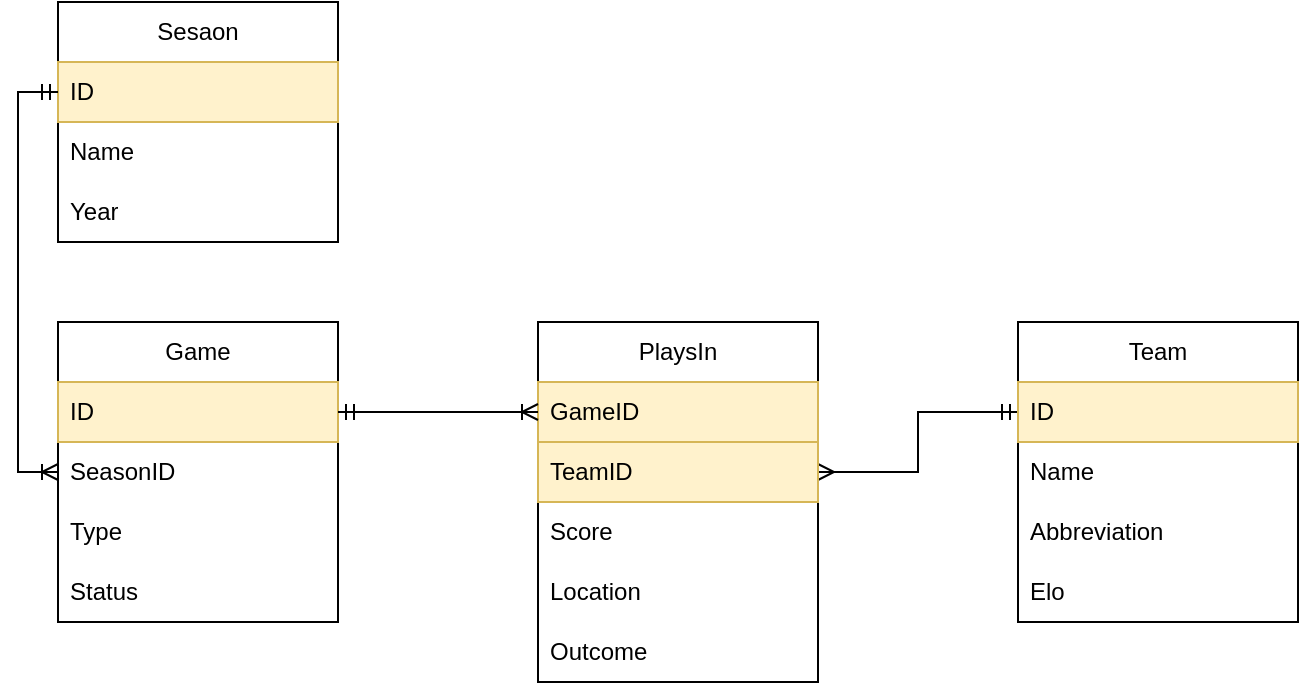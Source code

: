 <mxfile version="20.6.2" type="device"><diagram id="RiUuHKqg4o4JIBHAI4Gs" name="Page-1"><mxGraphModel dx="624" dy="1145" grid="1" gridSize="10" guides="1" tooltips="1" connect="1" arrows="1" fold="1" page="1" pageScale="1" pageWidth="827" pageHeight="1169" math="0" shadow="0"><root><mxCell id="0"/><mxCell id="1" parent="0"/><mxCell id="CN-kLL7iOrT_nmzKN6D1-10" style="edgeStyle=orthogonalEdgeStyle;rounded=0;orthogonalLoop=1;jettySize=auto;html=1;entryX=0;entryY=0.5;entryDx=0;entryDy=0;endArrow=ERmandOne;endFill=0;startArrow=ERmany;startFill=0;exitX=1;exitY=0.5;exitDx=0;exitDy=0;" edge="1" parent="1" source="CN-kLL7iOrT_nmzKN6D1-15" target="cWgczSZFXqWXhdJgMS6Q-9"><mxGeometry relative="1" as="geometry"/></mxCell><mxCell id="cWgczSZFXqWXhdJgMS6Q-1" value="Game" style="swimlane;fontStyle=0;childLayout=stackLayout;horizontal=1;startSize=30;horizontalStack=0;resizeParent=1;resizeParentMax=0;resizeLast=0;collapsible=1;marginBottom=0;whiteSpace=wrap;html=1;" parent="1" vertex="1"><mxGeometry x="110" y="520" width="140" height="150" as="geometry"/></mxCell><mxCell id="cWgczSZFXqWXhdJgMS6Q-2" value="ID" style="text;strokeColor=#d6b656;fillColor=#fff2cc;align=left;verticalAlign=middle;spacingLeft=4;spacingRight=4;overflow=hidden;points=[[0,0.5],[1,0.5]];portConstraint=eastwest;rotatable=0;whiteSpace=wrap;html=1;" parent="cWgczSZFXqWXhdJgMS6Q-1" vertex="1"><mxGeometry y="30" width="140" height="30" as="geometry"/></mxCell><mxCell id="cWgczSZFXqWXhdJgMS6Q-3" value="SeasonID" style="text;strokeColor=none;fillColor=none;align=left;verticalAlign=middle;spacingLeft=4;spacingRight=4;overflow=hidden;points=[[0,0.5],[1,0.5]];portConstraint=eastwest;rotatable=0;whiteSpace=wrap;html=1;" parent="cWgczSZFXqWXhdJgMS6Q-1" vertex="1"><mxGeometry y="60" width="140" height="30" as="geometry"/></mxCell><mxCell id="CN-kLL7iOrT_nmzKN6D1-24" value="Type" style="text;strokeColor=none;fillColor=none;align=left;verticalAlign=middle;spacingLeft=4;spacingRight=4;overflow=hidden;points=[[0,0.5],[1,0.5]];portConstraint=eastwest;rotatable=0;whiteSpace=wrap;html=1;" vertex="1" parent="cWgczSZFXqWXhdJgMS6Q-1"><mxGeometry y="90" width="140" height="30" as="geometry"/></mxCell><mxCell id="CN-kLL7iOrT_nmzKN6D1-21" value="Status" style="text;strokeColor=none;fillColor=none;align=left;verticalAlign=middle;spacingLeft=4;spacingRight=4;overflow=hidden;points=[[0,0.5],[1,0.5]];portConstraint=eastwest;rotatable=0;whiteSpace=wrap;html=1;" vertex="1" parent="cWgczSZFXqWXhdJgMS6Q-1"><mxGeometry y="120" width="140" height="30" as="geometry"/></mxCell><mxCell id="cWgczSZFXqWXhdJgMS6Q-8" value="Team" style="swimlane;fontStyle=0;childLayout=stackLayout;horizontal=1;startSize=30;horizontalStack=0;resizeParent=1;resizeParentMax=0;resizeLast=0;collapsible=1;marginBottom=0;whiteSpace=wrap;html=1;" parent="1" vertex="1"><mxGeometry x="590" y="520" width="140" height="150" as="geometry"/></mxCell><mxCell id="cWgczSZFXqWXhdJgMS6Q-9" value="ID" style="text;strokeColor=#d6b656;fillColor=#fff2cc;align=left;verticalAlign=middle;spacingLeft=4;spacingRight=4;overflow=hidden;points=[[0,0.5],[1,0.5]];portConstraint=eastwest;rotatable=0;whiteSpace=wrap;html=1;" parent="cWgczSZFXqWXhdJgMS6Q-8" vertex="1"><mxGeometry y="30" width="140" height="30" as="geometry"/></mxCell><mxCell id="cWgczSZFXqWXhdJgMS6Q-10" value="Name" style="text;strokeColor=none;fillColor=none;align=left;verticalAlign=middle;spacingLeft=4;spacingRight=4;overflow=hidden;points=[[0,0.5],[1,0.5]];portConstraint=eastwest;rotatable=0;whiteSpace=wrap;html=1;" parent="cWgczSZFXqWXhdJgMS6Q-8" vertex="1"><mxGeometry y="60" width="140" height="30" as="geometry"/></mxCell><mxCell id="cWgczSZFXqWXhdJgMS6Q-11" value="Abbreviation" style="text;strokeColor=none;fillColor=none;align=left;verticalAlign=middle;spacingLeft=4;spacingRight=4;overflow=hidden;points=[[0,0.5],[1,0.5]];portConstraint=eastwest;rotatable=0;whiteSpace=wrap;html=1;" parent="cWgczSZFXqWXhdJgMS6Q-8" vertex="1"><mxGeometry y="90" width="140" height="30" as="geometry"/></mxCell><mxCell id="cWgczSZFXqWXhdJgMS6Q-12" value="Elo" style="text;strokeColor=none;fillColor=none;align=left;verticalAlign=middle;spacingLeft=4;spacingRight=4;overflow=hidden;points=[[0,0.5],[1,0.5]];portConstraint=eastwest;rotatable=0;whiteSpace=wrap;html=1;" parent="cWgczSZFXqWXhdJgMS6Q-8" vertex="1"><mxGeometry y="120" width="140" height="30" as="geometry"/></mxCell><mxCell id="CN-kLL7iOrT_nmzKN6D1-3" value="Sesaon" style="swimlane;fontStyle=0;childLayout=stackLayout;horizontal=1;startSize=30;horizontalStack=0;resizeParent=1;resizeParentMax=0;resizeLast=0;collapsible=1;marginBottom=0;whiteSpace=wrap;html=1;" vertex="1" parent="1"><mxGeometry x="110" y="360" width="140" height="120" as="geometry"/></mxCell><mxCell id="CN-kLL7iOrT_nmzKN6D1-4" value="ID" style="text;strokeColor=#d6b656;fillColor=#fff2cc;align=left;verticalAlign=middle;spacingLeft=4;spacingRight=4;overflow=hidden;points=[[0,0.5],[1,0.5]];portConstraint=eastwest;rotatable=0;whiteSpace=wrap;html=1;" vertex="1" parent="CN-kLL7iOrT_nmzKN6D1-3"><mxGeometry y="30" width="140" height="30" as="geometry"/></mxCell><mxCell id="CN-kLL7iOrT_nmzKN6D1-5" value="Name" style="text;strokeColor=none;fillColor=none;align=left;verticalAlign=middle;spacingLeft=4;spacingRight=4;overflow=hidden;points=[[0,0.5],[1,0.5]];portConstraint=eastwest;rotatable=0;whiteSpace=wrap;html=1;" vertex="1" parent="CN-kLL7iOrT_nmzKN6D1-3"><mxGeometry y="60" width="140" height="30" as="geometry"/></mxCell><mxCell id="CN-kLL7iOrT_nmzKN6D1-23" value="Year" style="text;strokeColor=none;fillColor=none;align=left;verticalAlign=middle;spacingLeft=4;spacingRight=4;overflow=hidden;points=[[0,0.5],[1,0.5]];portConstraint=eastwest;rotatable=0;whiteSpace=wrap;html=1;" vertex="1" parent="CN-kLL7iOrT_nmzKN6D1-3"><mxGeometry y="90" width="140" height="30" as="geometry"/></mxCell><mxCell id="CN-kLL7iOrT_nmzKN6D1-11" style="edgeStyle=orthogonalEdgeStyle;rounded=0;orthogonalLoop=1;jettySize=auto;html=1;entryX=0;entryY=0.5;entryDx=0;entryDy=0;startArrow=ERoneToMany;startFill=0;endArrow=ERmandOne;endFill=0;exitX=0;exitY=0.5;exitDx=0;exitDy=0;" edge="1" parent="1" source="cWgczSZFXqWXhdJgMS6Q-3" target="CN-kLL7iOrT_nmzKN6D1-4"><mxGeometry relative="1" as="geometry"/></mxCell><mxCell id="CN-kLL7iOrT_nmzKN6D1-12" value="PlaysIn" style="swimlane;fontStyle=0;childLayout=stackLayout;horizontal=1;startSize=30;horizontalStack=0;resizeParent=1;resizeParentMax=0;resizeLast=0;collapsible=1;marginBottom=0;whiteSpace=wrap;html=1;" vertex="1" parent="1"><mxGeometry x="350" y="520" width="140" height="180" as="geometry"/></mxCell><mxCell id="CN-kLL7iOrT_nmzKN6D1-14" value="GameID" style="text;strokeColor=#d6b656;fillColor=#fff2cc;align=left;verticalAlign=middle;spacingLeft=4;spacingRight=4;overflow=hidden;points=[[0,0.5],[1,0.5]];portConstraint=eastwest;rotatable=0;whiteSpace=wrap;html=1;" vertex="1" parent="CN-kLL7iOrT_nmzKN6D1-12"><mxGeometry y="30" width="140" height="30" as="geometry"/></mxCell><mxCell id="CN-kLL7iOrT_nmzKN6D1-15" value="TeamID" style="text;strokeColor=#d6b656;fillColor=#fff2cc;align=left;verticalAlign=middle;spacingLeft=4;spacingRight=4;overflow=hidden;points=[[0,0.5],[1,0.5]];portConstraint=eastwest;rotatable=0;whiteSpace=wrap;html=1;" vertex="1" parent="CN-kLL7iOrT_nmzKN6D1-12"><mxGeometry y="60" width="140" height="30" as="geometry"/></mxCell><mxCell id="CN-kLL7iOrT_nmzKN6D1-16" value="Score" style="text;strokeColor=none;fillColor=none;align=left;verticalAlign=middle;spacingLeft=4;spacingRight=4;overflow=hidden;points=[[0,0.5],[1,0.5]];portConstraint=eastwest;rotatable=0;whiteSpace=wrap;html=1;" vertex="1" parent="CN-kLL7iOrT_nmzKN6D1-12"><mxGeometry y="90" width="140" height="30" as="geometry"/></mxCell><mxCell id="CN-kLL7iOrT_nmzKN6D1-18" value="Location" style="text;strokeColor=none;fillColor=none;align=left;verticalAlign=middle;spacingLeft=4;spacingRight=4;overflow=hidden;points=[[0,0.5],[1,0.5]];portConstraint=eastwest;rotatable=0;whiteSpace=wrap;html=1;" vertex="1" parent="CN-kLL7iOrT_nmzKN6D1-12"><mxGeometry y="120" width="140" height="30" as="geometry"/></mxCell><mxCell id="CN-kLL7iOrT_nmzKN6D1-19" value="Outcome" style="text;strokeColor=none;fillColor=none;align=left;verticalAlign=middle;spacingLeft=4;spacingRight=4;overflow=hidden;points=[[0,0.5],[1,0.5]];portConstraint=eastwest;rotatable=0;whiteSpace=wrap;html=1;" vertex="1" parent="CN-kLL7iOrT_nmzKN6D1-12"><mxGeometry y="150" width="140" height="30" as="geometry"/></mxCell><mxCell id="CN-kLL7iOrT_nmzKN6D1-17" style="edgeStyle=orthogonalEdgeStyle;rounded=0;orthogonalLoop=1;jettySize=auto;html=1;startArrow=ERoneToMany;startFill=0;endArrow=ERmandOne;endFill=0;entryX=1;entryY=0.5;entryDx=0;entryDy=0;" edge="1" parent="1" source="CN-kLL7iOrT_nmzKN6D1-14" target="cWgczSZFXqWXhdJgMS6Q-2"><mxGeometry relative="1" as="geometry"><mxPoint x="320" y="580" as="targetPoint"/></mxGeometry></mxCell></root></mxGraphModel></diagram></mxfile>